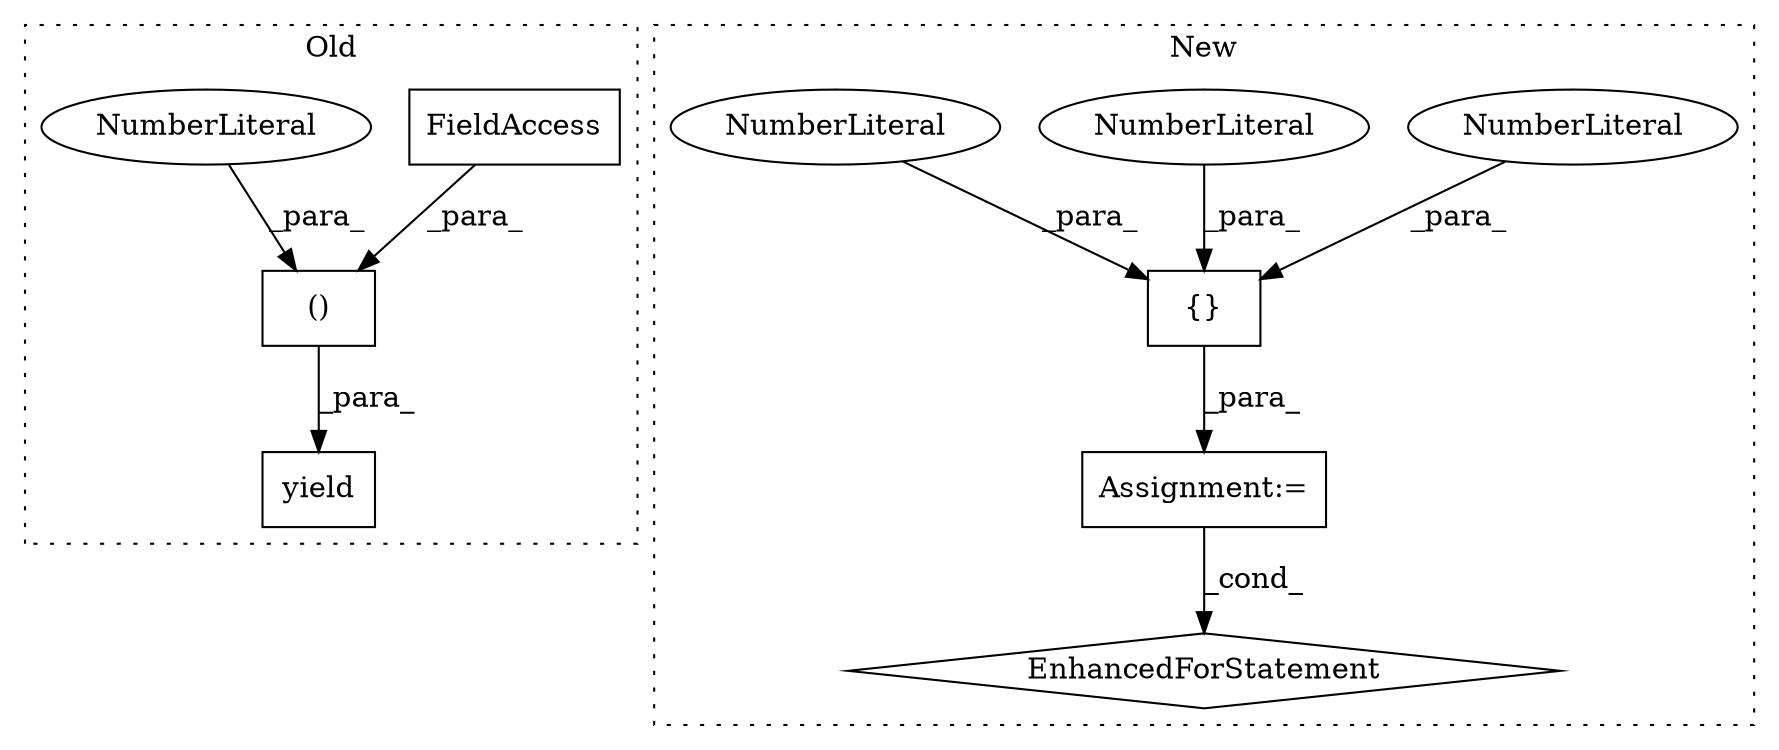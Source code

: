 digraph G {
subgraph cluster0 {
1 [label="yield" a="112" s="20178" l="12" shape="box"];
4 [label="()" a="106" s="20190" l="142" shape="box"];
5 [label="FieldAccess" a="22" s="20190" l="6" shape="box"];
9 [label="NumberLiteral" a="34" s="20292" l="5" shape="ellipse"];
label = "Old";
style="dotted";
}
subgraph cluster1 {
2 [label="{}" a="4" s="21113,21125" l="1,1" shape="box"];
3 [label="Assignment:=" a="7" s="21015,21126" l="69,2" shape="box"];
6 [label="EnhancedForStatement" a="70" s="21015,21126" l="69,2" shape="diamond"];
7 [label="NumberLiteral" a="34" s="21118" l="3" shape="ellipse"];
8 [label="NumberLiteral" a="34" s="21114" l="3" shape="ellipse"];
10 [label="NumberLiteral" a="34" s="21122" l="3" shape="ellipse"];
label = "New";
style="dotted";
}
2 -> 3 [label="_para_"];
3 -> 6 [label="_cond_"];
4 -> 1 [label="_para_"];
5 -> 4 [label="_para_"];
7 -> 2 [label="_para_"];
8 -> 2 [label="_para_"];
9 -> 4 [label="_para_"];
10 -> 2 [label="_para_"];
}